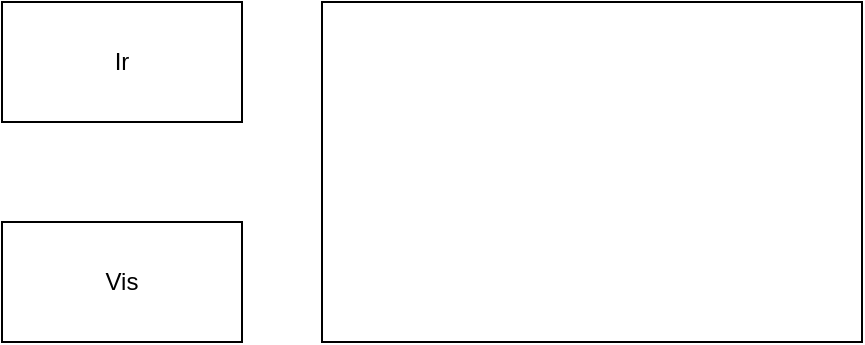 <mxfile version="28.0.9">
  <diagram name="第 1 页" id="RGmQroDqB4q25eG4RAZ-">
    <mxGraphModel dx="815" dy="425" grid="1" gridSize="10" guides="1" tooltips="1" connect="1" arrows="1" fold="1" page="1" pageScale="1" pageWidth="827" pageHeight="1169" math="0" shadow="0">
      <root>
        <mxCell id="0" />
        <mxCell id="1" parent="0" />
        <mxCell id="z1M0OQx9W_4h6v7R4tWv-1" value="Ir" style="rounded=0;whiteSpace=wrap;html=1;" vertex="1" parent="1">
          <mxGeometry x="130" y="90" width="120" height="60" as="geometry" />
        </mxCell>
        <mxCell id="z1M0OQx9W_4h6v7R4tWv-2" value="Vis" style="rounded=0;whiteSpace=wrap;html=1;" vertex="1" parent="1">
          <mxGeometry x="130" y="200" width="120" height="60" as="geometry" />
        </mxCell>
        <mxCell id="z1M0OQx9W_4h6v7R4tWv-3" value="" style="rounded=0;whiteSpace=wrap;html=1;" vertex="1" parent="1">
          <mxGeometry x="290" y="90" width="270" height="170" as="geometry" />
        </mxCell>
      </root>
    </mxGraphModel>
  </diagram>
</mxfile>
